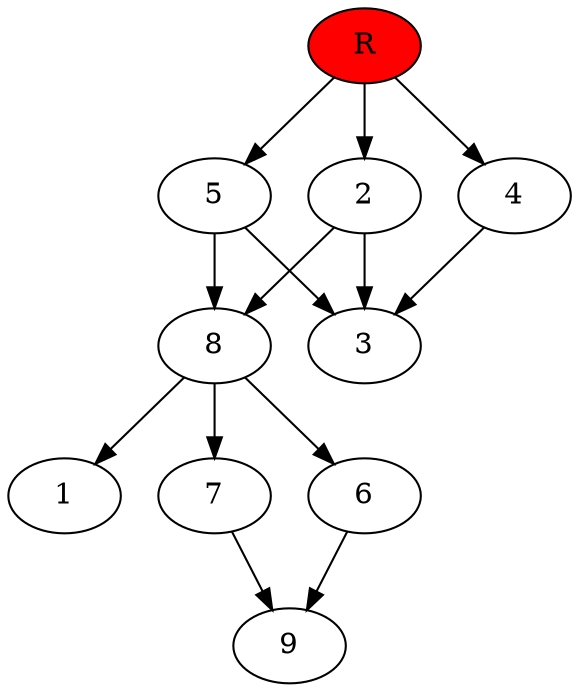 digraph prb2918 {
	1
	2
	3
	4
	5
	6
	7
	8
	R [fillcolor="#ff0000" style=filled]
	2 -> 3
	2 -> 8
	4 -> 3
	5 -> 3
	5 -> 8
	6 -> 9
	7 -> 9
	8 -> 1
	8 -> 6
	8 -> 7
	R -> 2
	R -> 4
	R -> 5
}
